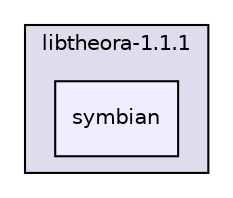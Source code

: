 digraph "theora/libtheora-1.1.1/symbian" {
  compound=true
  node [ fontsize="10", fontname="Helvetica"];
  edge [ labelfontsize="10", labelfontname="Helvetica"];
  subgraph clusterdir_67164114db8055b3c4ba793f017b5b87 {
    graph [ bgcolor="#ddddee", pencolor="black", label="libtheora-1.1.1" fontname="Helvetica", fontsize="10", URL="dir_67164114db8055b3c4ba793f017b5b87.html"]
  dir_45c14bc9c8fa8f1fd58eb94080c4d49e [shape=box, label="symbian", style="filled", fillcolor="#eeeeff", pencolor="black", URL="dir_45c14bc9c8fa8f1fd58eb94080c4d49e.html"];
  }
}
